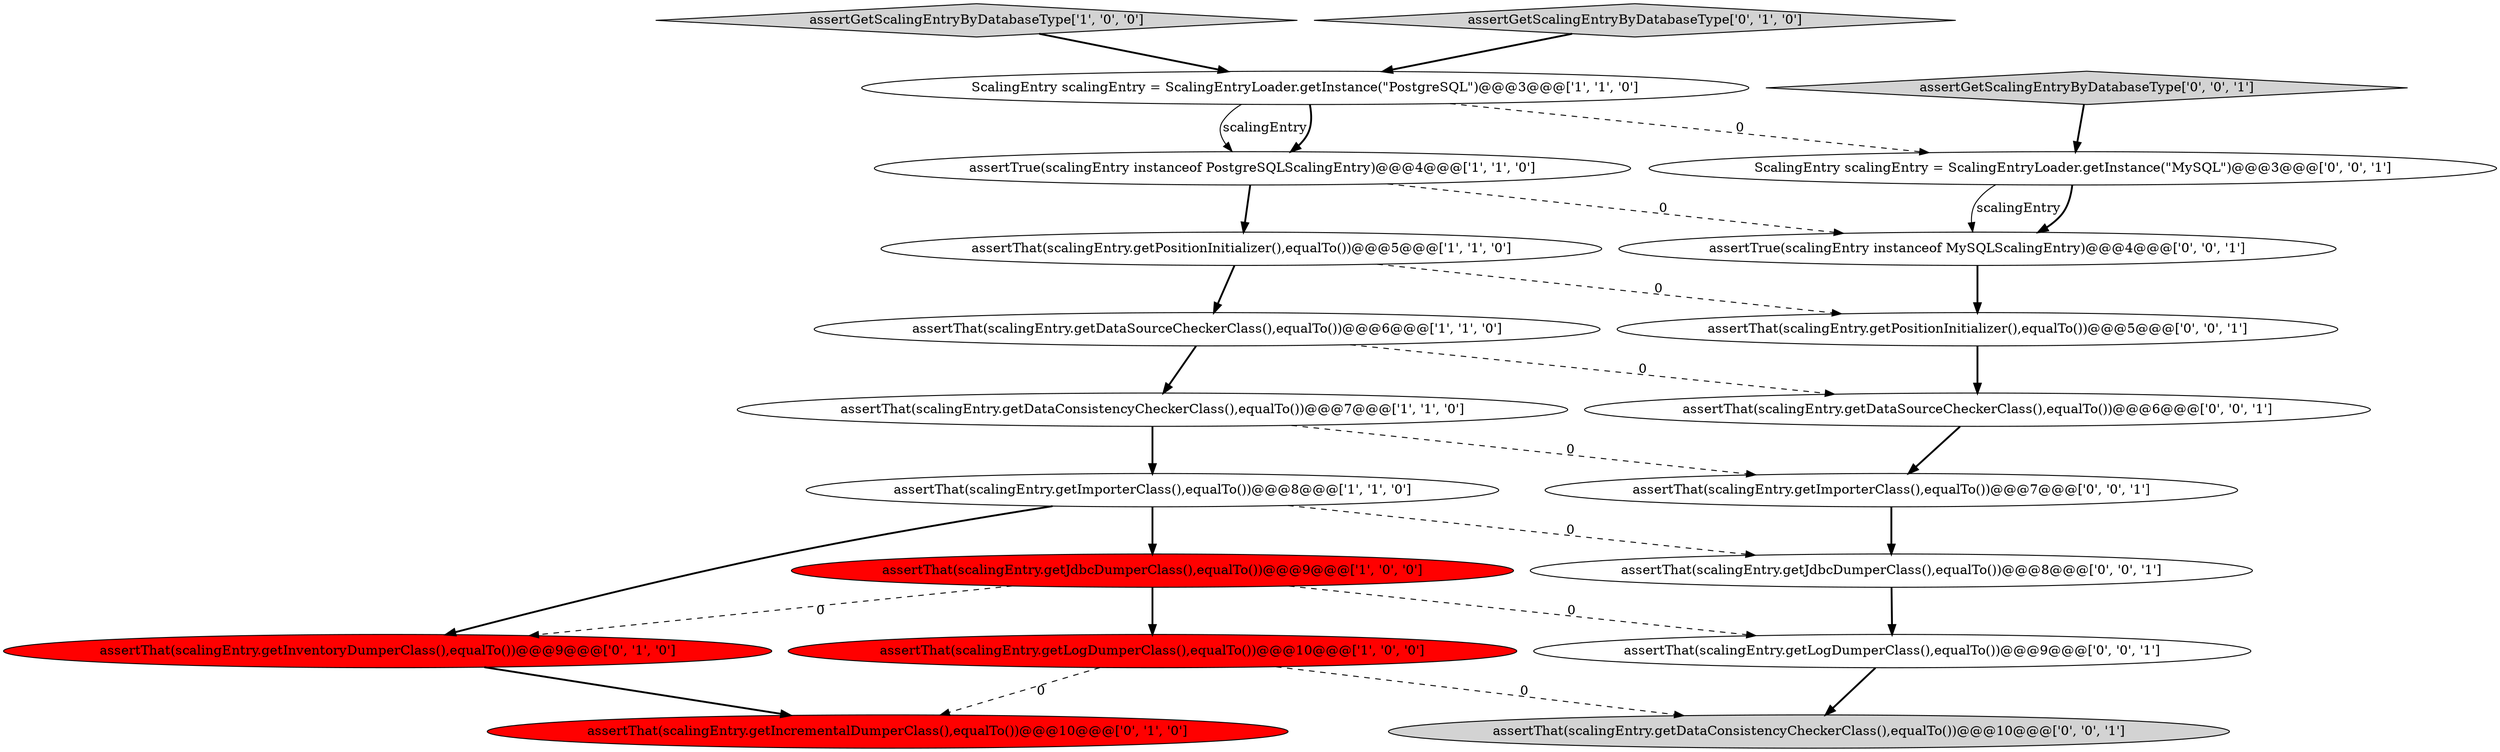 digraph {
18 [style = filled, label = "assertThat(scalingEntry.getImporterClass(),equalTo())@@@7@@@['0', '0', '1']", fillcolor = white, shape = ellipse image = "AAA0AAABBB3BBB"];
14 [style = filled, label = "assertThat(scalingEntry.getDataConsistencyCheckerClass(),equalTo())@@@10@@@['0', '0', '1']", fillcolor = lightgray, shape = ellipse image = "AAA0AAABBB3BBB"];
1 [style = filled, label = "assertThat(scalingEntry.getLogDumperClass(),equalTo())@@@10@@@['1', '0', '0']", fillcolor = red, shape = ellipse image = "AAA1AAABBB1BBB"];
20 [style = filled, label = "assertThat(scalingEntry.getPositionInitializer(),equalTo())@@@5@@@['0', '0', '1']", fillcolor = white, shape = ellipse image = "AAA0AAABBB3BBB"];
13 [style = filled, label = "assertThat(scalingEntry.getLogDumperClass(),equalTo())@@@9@@@['0', '0', '1']", fillcolor = white, shape = ellipse image = "AAA0AAABBB3BBB"];
4 [style = filled, label = "assertThat(scalingEntry.getJdbcDumperClass(),equalTo())@@@9@@@['1', '0', '0']", fillcolor = red, shape = ellipse image = "AAA1AAABBB1BBB"];
3 [style = filled, label = "assertThat(scalingEntry.getDataConsistencyCheckerClass(),equalTo())@@@7@@@['1', '1', '0']", fillcolor = white, shape = ellipse image = "AAA0AAABBB1BBB"];
5 [style = filled, label = "assertThat(scalingEntry.getImporterClass(),equalTo())@@@8@@@['1', '1', '0']", fillcolor = white, shape = ellipse image = "AAA0AAABBB1BBB"];
12 [style = filled, label = "assertThat(scalingEntry.getDataSourceCheckerClass(),equalTo())@@@6@@@['0', '0', '1']", fillcolor = white, shape = ellipse image = "AAA0AAABBB3BBB"];
16 [style = filled, label = "assertThat(scalingEntry.getJdbcDumperClass(),equalTo())@@@8@@@['0', '0', '1']", fillcolor = white, shape = ellipse image = "AAA0AAABBB3BBB"];
0 [style = filled, label = "assertThat(scalingEntry.getDataSourceCheckerClass(),equalTo())@@@6@@@['1', '1', '0']", fillcolor = white, shape = ellipse image = "AAA0AAABBB1BBB"];
7 [style = filled, label = "ScalingEntry scalingEntry = ScalingEntryLoader.getInstance(\"PostgreSQL\")@@@3@@@['1', '1', '0']", fillcolor = white, shape = ellipse image = "AAA0AAABBB1BBB"];
6 [style = filled, label = "assertGetScalingEntryByDatabaseType['1', '0', '0']", fillcolor = lightgray, shape = diamond image = "AAA0AAABBB1BBB"];
9 [style = filled, label = "assertGetScalingEntryByDatabaseType['0', '1', '0']", fillcolor = lightgray, shape = diamond image = "AAA0AAABBB2BBB"];
17 [style = filled, label = "ScalingEntry scalingEntry = ScalingEntryLoader.getInstance(\"MySQL\")@@@3@@@['0', '0', '1']", fillcolor = white, shape = ellipse image = "AAA0AAABBB3BBB"];
8 [style = filled, label = "assertTrue(scalingEntry instanceof PostgreSQLScalingEntry)@@@4@@@['1', '1', '0']", fillcolor = white, shape = ellipse image = "AAA0AAABBB1BBB"];
15 [style = filled, label = "assertTrue(scalingEntry instanceof MySQLScalingEntry)@@@4@@@['0', '0', '1']", fillcolor = white, shape = ellipse image = "AAA0AAABBB3BBB"];
2 [style = filled, label = "assertThat(scalingEntry.getPositionInitializer(),equalTo())@@@5@@@['1', '1', '0']", fillcolor = white, shape = ellipse image = "AAA0AAABBB1BBB"];
11 [style = filled, label = "assertThat(scalingEntry.getIncrementalDumperClass(),equalTo())@@@10@@@['0', '1', '0']", fillcolor = red, shape = ellipse image = "AAA1AAABBB2BBB"];
10 [style = filled, label = "assertThat(scalingEntry.getInventoryDumperClass(),equalTo())@@@9@@@['0', '1', '0']", fillcolor = red, shape = ellipse image = "AAA1AAABBB2BBB"];
19 [style = filled, label = "assertGetScalingEntryByDatabaseType['0', '0', '1']", fillcolor = lightgray, shape = diamond image = "AAA0AAABBB3BBB"];
0->3 [style = bold, label=""];
5->10 [style = bold, label=""];
16->13 [style = bold, label=""];
2->20 [style = dashed, label="0"];
17->15 [style = solid, label="scalingEntry"];
1->14 [style = dashed, label="0"];
7->17 [style = dashed, label="0"];
3->18 [style = dashed, label="0"];
8->15 [style = dashed, label="0"];
7->8 [style = solid, label="scalingEntry"];
19->17 [style = bold, label=""];
0->12 [style = dashed, label="0"];
9->7 [style = bold, label=""];
7->8 [style = bold, label=""];
5->16 [style = dashed, label="0"];
3->5 [style = bold, label=""];
2->0 [style = bold, label=""];
8->2 [style = bold, label=""];
1->11 [style = dashed, label="0"];
15->20 [style = bold, label=""];
5->4 [style = bold, label=""];
20->12 [style = bold, label=""];
12->18 [style = bold, label=""];
17->15 [style = bold, label=""];
4->1 [style = bold, label=""];
6->7 [style = bold, label=""];
4->10 [style = dashed, label="0"];
4->13 [style = dashed, label="0"];
13->14 [style = bold, label=""];
10->11 [style = bold, label=""];
18->16 [style = bold, label=""];
}
